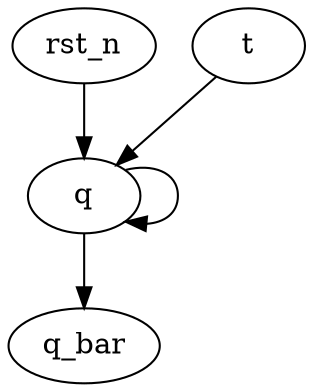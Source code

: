 digraph "" {
	q -> q	 [weight=1.0];
	q -> q_bar	 [weight=1.0];
	rst_n -> q	 [weight=2.0];
	t -> q	 [weight=1.0];
}
